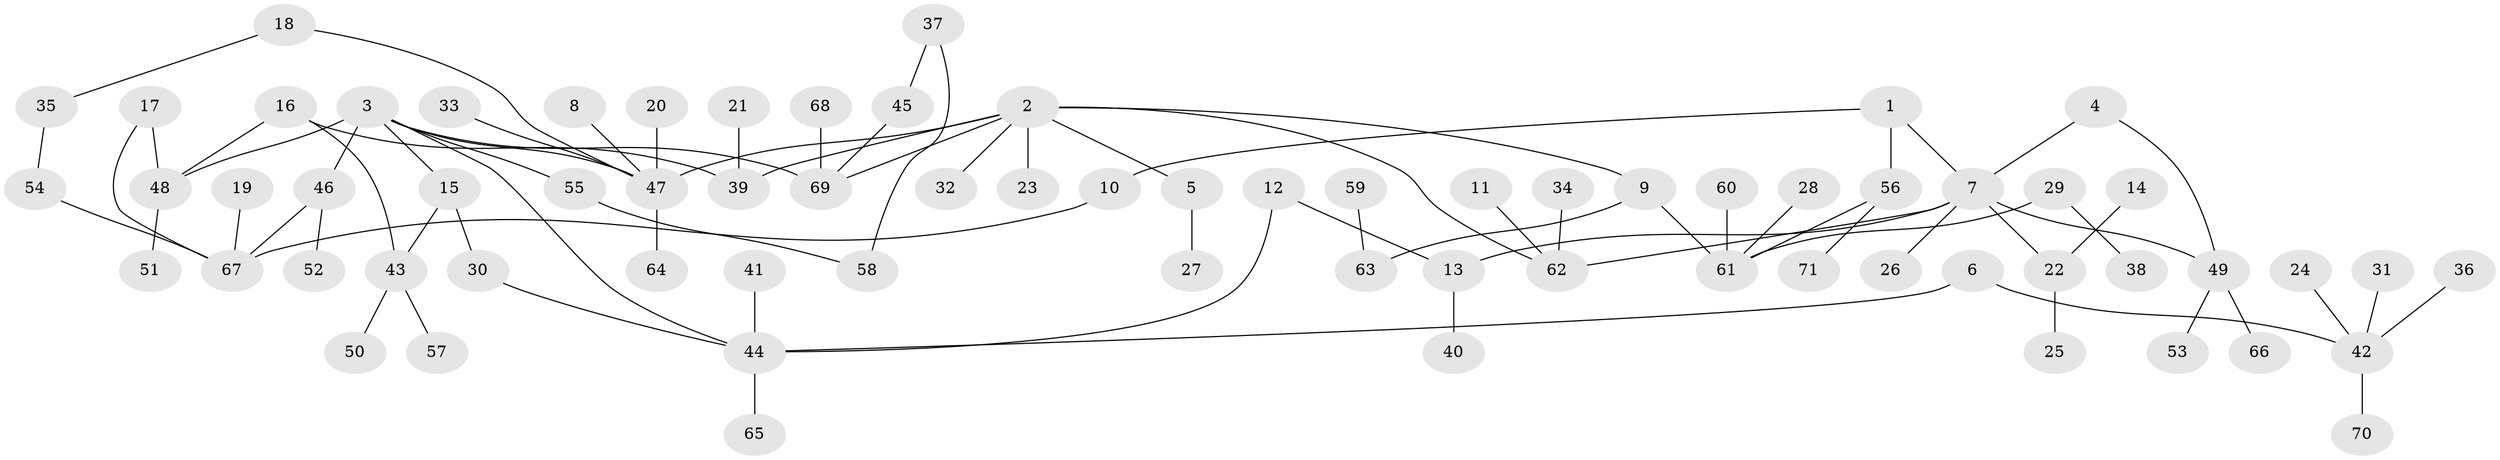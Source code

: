 // original degree distribution, {7: 0.014184397163120567, 3: 0.15602836879432624, 6: 0.028368794326241134, 2: 0.3120567375886525, 5: 0.028368794326241134, 8: 0.0070921985815602835, 4: 0.0425531914893617, 1: 0.41134751773049644}
// Generated by graph-tools (version 1.1) at 2025/25/03/09/25 03:25:35]
// undirected, 71 vertices, 81 edges
graph export_dot {
graph [start="1"]
  node [color=gray90,style=filled];
  1;
  2;
  3;
  4;
  5;
  6;
  7;
  8;
  9;
  10;
  11;
  12;
  13;
  14;
  15;
  16;
  17;
  18;
  19;
  20;
  21;
  22;
  23;
  24;
  25;
  26;
  27;
  28;
  29;
  30;
  31;
  32;
  33;
  34;
  35;
  36;
  37;
  38;
  39;
  40;
  41;
  42;
  43;
  44;
  45;
  46;
  47;
  48;
  49;
  50;
  51;
  52;
  53;
  54;
  55;
  56;
  57;
  58;
  59;
  60;
  61;
  62;
  63;
  64;
  65;
  66;
  67;
  68;
  69;
  70;
  71;
  1 -- 7 [weight=1.0];
  1 -- 10 [weight=1.0];
  1 -- 56 [weight=1.0];
  2 -- 5 [weight=1.0];
  2 -- 9 [weight=1.0];
  2 -- 23 [weight=1.0];
  2 -- 32 [weight=1.0];
  2 -- 39 [weight=1.0];
  2 -- 47 [weight=1.0];
  2 -- 62 [weight=1.0];
  2 -- 69 [weight=1.0];
  3 -- 15 [weight=1.0];
  3 -- 44 [weight=1.0];
  3 -- 46 [weight=1.0];
  3 -- 47 [weight=1.0];
  3 -- 48 [weight=1.0];
  3 -- 55 [weight=1.0];
  3 -- 69 [weight=1.0];
  4 -- 7 [weight=1.0];
  4 -- 49 [weight=1.0];
  5 -- 27 [weight=1.0];
  6 -- 42 [weight=1.0];
  6 -- 44 [weight=1.0];
  7 -- 13 [weight=1.0];
  7 -- 22 [weight=1.0];
  7 -- 26 [weight=1.0];
  7 -- 49 [weight=1.0];
  7 -- 62 [weight=1.0];
  8 -- 47 [weight=1.0];
  9 -- 61 [weight=1.0];
  9 -- 63 [weight=1.0];
  10 -- 67 [weight=1.0];
  11 -- 62 [weight=1.0];
  12 -- 13 [weight=1.0];
  12 -- 44 [weight=1.0];
  13 -- 40 [weight=1.0];
  14 -- 22 [weight=1.0];
  15 -- 30 [weight=1.0];
  15 -- 43 [weight=1.0];
  16 -- 39 [weight=1.0];
  16 -- 43 [weight=1.0];
  16 -- 48 [weight=1.0];
  17 -- 48 [weight=1.0];
  17 -- 67 [weight=1.0];
  18 -- 35 [weight=1.0];
  18 -- 47 [weight=1.0];
  19 -- 67 [weight=1.0];
  20 -- 47 [weight=1.0];
  21 -- 39 [weight=1.0];
  22 -- 25 [weight=1.0];
  24 -- 42 [weight=1.0];
  28 -- 61 [weight=1.0];
  29 -- 38 [weight=1.0];
  29 -- 61 [weight=1.0];
  30 -- 44 [weight=1.0];
  31 -- 42 [weight=1.0];
  33 -- 47 [weight=1.0];
  34 -- 62 [weight=1.0];
  35 -- 54 [weight=1.0];
  36 -- 42 [weight=1.0];
  37 -- 45 [weight=1.0];
  37 -- 58 [weight=1.0];
  41 -- 44 [weight=1.0];
  42 -- 70 [weight=1.0];
  43 -- 50 [weight=1.0];
  43 -- 57 [weight=1.0];
  44 -- 65 [weight=1.0];
  45 -- 69 [weight=1.0];
  46 -- 52 [weight=1.0];
  46 -- 67 [weight=1.0];
  47 -- 64 [weight=1.0];
  48 -- 51 [weight=1.0];
  49 -- 53 [weight=1.0];
  49 -- 66 [weight=1.0];
  54 -- 67 [weight=1.0];
  55 -- 58 [weight=1.0];
  56 -- 61 [weight=1.0];
  56 -- 71 [weight=1.0];
  59 -- 63 [weight=1.0];
  60 -- 61 [weight=1.0];
  68 -- 69 [weight=1.0];
}
